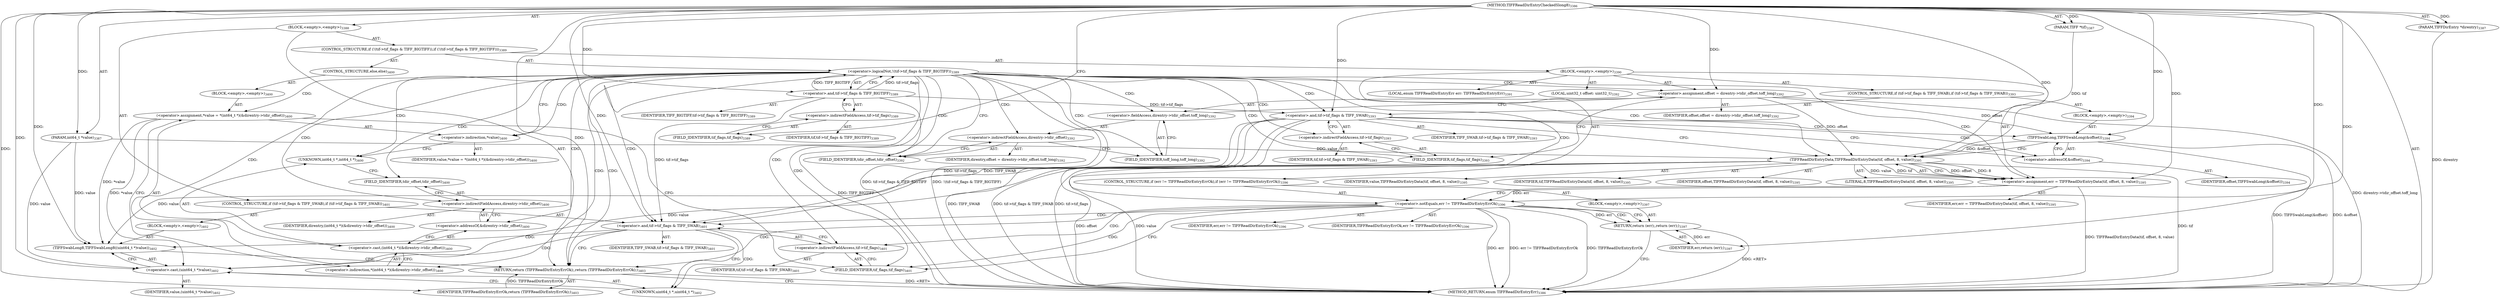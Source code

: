 digraph "TIFFReadDirEntryCheckedSlong8" {  
"86831" [label = <(METHOD,TIFFReadDirEntryCheckedSlong8)<SUB>3386</SUB>> ]
"86832" [label = <(PARAM,TIFF *tif)<SUB>3387</SUB>> ]
"86833" [label = <(PARAM,TIFFDirEntry *direntry)<SUB>3387</SUB>> ]
"86834" [label = <(PARAM,int64_t *value)<SUB>3387</SUB>> ]
"86835" [label = <(BLOCK,&lt;empty&gt;,&lt;empty&gt;)<SUB>3388</SUB>> ]
"86836" [label = <(CONTROL_STRUCTURE,if (!(tif-&gt;tif_flags &amp; TIFF_BIGTIFF)),if (!(tif-&gt;tif_flags &amp; TIFF_BIGTIFF)))<SUB>3389</SUB>> ]
"86837" [label = <(&lt;operator&gt;.logicalNot,!(tif-&gt;tif_flags &amp; TIFF_BIGTIFF))<SUB>3389</SUB>> ]
"86838" [label = <(&lt;operator&gt;.and,tif-&gt;tif_flags &amp; TIFF_BIGTIFF)<SUB>3389</SUB>> ]
"86839" [label = <(&lt;operator&gt;.indirectFieldAccess,tif-&gt;tif_flags)<SUB>3389</SUB>> ]
"86840" [label = <(IDENTIFIER,tif,tif-&gt;tif_flags &amp; TIFF_BIGTIFF)<SUB>3389</SUB>> ]
"86841" [label = <(FIELD_IDENTIFIER,tif_flags,tif_flags)<SUB>3389</SUB>> ]
"86842" [label = <(IDENTIFIER,TIFF_BIGTIFF,tif-&gt;tif_flags &amp; TIFF_BIGTIFF)<SUB>3389</SUB>> ]
"86843" [label = <(BLOCK,&lt;empty&gt;,&lt;empty&gt;)<SUB>3390</SUB>> ]
"86844" [label = <(LOCAL,enum TIFFReadDirEntryErr err: TIFFReadDirEntryErr)<SUB>3391</SUB>> ]
"86845" [label = <(LOCAL,uint32_t offset: uint32_t)<SUB>3392</SUB>> ]
"86846" [label = <(&lt;operator&gt;.assignment,offset = direntry-&gt;tdir_offset.toff_long)<SUB>3392</SUB>> ]
"86847" [label = <(IDENTIFIER,offset,offset = direntry-&gt;tdir_offset.toff_long)<SUB>3392</SUB>> ]
"86848" [label = <(&lt;operator&gt;.fieldAccess,direntry-&gt;tdir_offset.toff_long)<SUB>3392</SUB>> ]
"86849" [label = <(&lt;operator&gt;.indirectFieldAccess,direntry-&gt;tdir_offset)<SUB>3392</SUB>> ]
"86850" [label = <(IDENTIFIER,direntry,offset = direntry-&gt;tdir_offset.toff_long)<SUB>3392</SUB>> ]
"86851" [label = <(FIELD_IDENTIFIER,tdir_offset,tdir_offset)<SUB>3392</SUB>> ]
"86852" [label = <(FIELD_IDENTIFIER,toff_long,toff_long)<SUB>3392</SUB>> ]
"86853" [label = <(CONTROL_STRUCTURE,if (tif-&gt;tif_flags &amp; TIFF_SWAB),if (tif-&gt;tif_flags &amp; TIFF_SWAB))<SUB>3393</SUB>> ]
"86854" [label = <(&lt;operator&gt;.and,tif-&gt;tif_flags &amp; TIFF_SWAB)<SUB>3393</SUB>> ]
"86855" [label = <(&lt;operator&gt;.indirectFieldAccess,tif-&gt;tif_flags)<SUB>3393</SUB>> ]
"86856" [label = <(IDENTIFIER,tif,tif-&gt;tif_flags &amp; TIFF_SWAB)<SUB>3393</SUB>> ]
"86857" [label = <(FIELD_IDENTIFIER,tif_flags,tif_flags)<SUB>3393</SUB>> ]
"86858" [label = <(IDENTIFIER,TIFF_SWAB,tif-&gt;tif_flags &amp; TIFF_SWAB)<SUB>3393</SUB>> ]
"86859" [label = <(BLOCK,&lt;empty&gt;,&lt;empty&gt;)<SUB>3394</SUB>> ]
"86860" [label = <(TIFFSwabLong,TIFFSwabLong(&amp;offset))<SUB>3394</SUB>> ]
"86861" [label = <(&lt;operator&gt;.addressOf,&amp;offset)<SUB>3394</SUB>> ]
"86862" [label = <(IDENTIFIER,offset,TIFFSwabLong(&amp;offset))<SUB>3394</SUB>> ]
"86863" [label = <(&lt;operator&gt;.assignment,err = TIFFReadDirEntryData(tif, offset, 8, value))<SUB>3395</SUB>> ]
"86864" [label = <(IDENTIFIER,err,err = TIFFReadDirEntryData(tif, offset, 8, value))<SUB>3395</SUB>> ]
"86865" [label = <(TIFFReadDirEntryData,TIFFReadDirEntryData(tif, offset, 8, value))<SUB>3395</SUB>> ]
"86866" [label = <(IDENTIFIER,tif,TIFFReadDirEntryData(tif, offset, 8, value))<SUB>3395</SUB>> ]
"86867" [label = <(IDENTIFIER,offset,TIFFReadDirEntryData(tif, offset, 8, value))<SUB>3395</SUB>> ]
"86868" [label = <(LITERAL,8,TIFFReadDirEntryData(tif, offset, 8, value))<SUB>3395</SUB>> ]
"86869" [label = <(IDENTIFIER,value,TIFFReadDirEntryData(tif, offset, 8, value))<SUB>3395</SUB>> ]
"86870" [label = <(CONTROL_STRUCTURE,if (err != TIFFReadDirEntryErrOk),if (err != TIFFReadDirEntryErrOk))<SUB>3396</SUB>> ]
"86871" [label = <(&lt;operator&gt;.notEquals,err != TIFFReadDirEntryErrOk)<SUB>3396</SUB>> ]
"86872" [label = <(IDENTIFIER,err,err != TIFFReadDirEntryErrOk)<SUB>3396</SUB>> ]
"86873" [label = <(IDENTIFIER,TIFFReadDirEntryErrOk,err != TIFFReadDirEntryErrOk)<SUB>3396</SUB>> ]
"86874" [label = <(BLOCK,&lt;empty&gt;,&lt;empty&gt;)<SUB>3397</SUB>> ]
"86875" [label = <(RETURN,return (err);,return (err);)<SUB>3397</SUB>> ]
"86876" [label = <(IDENTIFIER,err,return (err);)<SUB>3397</SUB>> ]
"86877" [label = <(CONTROL_STRUCTURE,else,else)<SUB>3400</SUB>> ]
"86878" [label = <(BLOCK,&lt;empty&gt;,&lt;empty&gt;)<SUB>3400</SUB>> ]
"86879" [label = <(&lt;operator&gt;.assignment,*value = *(int64_t *)(&amp;direntry-&gt;tdir_offset))<SUB>3400</SUB>> ]
"86880" [label = <(&lt;operator&gt;.indirection,*value)<SUB>3400</SUB>> ]
"86881" [label = <(IDENTIFIER,value,*value = *(int64_t *)(&amp;direntry-&gt;tdir_offset))<SUB>3400</SUB>> ]
"86882" [label = <(&lt;operator&gt;.indirection,*(int64_t *)(&amp;direntry-&gt;tdir_offset))<SUB>3400</SUB>> ]
"86883" [label = <(&lt;operator&gt;.cast,(int64_t *)(&amp;direntry-&gt;tdir_offset))<SUB>3400</SUB>> ]
"86884" [label = <(UNKNOWN,int64_t *,int64_t *)<SUB>3400</SUB>> ]
"86885" [label = <(&lt;operator&gt;.addressOf,&amp;direntry-&gt;tdir_offset)<SUB>3400</SUB>> ]
"86886" [label = <(&lt;operator&gt;.indirectFieldAccess,direntry-&gt;tdir_offset)<SUB>3400</SUB>> ]
"86887" [label = <(IDENTIFIER,direntry,(int64_t *)(&amp;direntry-&gt;tdir_offset))<SUB>3400</SUB>> ]
"86888" [label = <(FIELD_IDENTIFIER,tdir_offset,tdir_offset)<SUB>3400</SUB>> ]
"86889" [label = <(CONTROL_STRUCTURE,if (tif-&gt;tif_flags &amp; TIFF_SWAB),if (tif-&gt;tif_flags &amp; TIFF_SWAB))<SUB>3401</SUB>> ]
"86890" [label = <(&lt;operator&gt;.and,tif-&gt;tif_flags &amp; TIFF_SWAB)<SUB>3401</SUB>> ]
"86891" [label = <(&lt;operator&gt;.indirectFieldAccess,tif-&gt;tif_flags)<SUB>3401</SUB>> ]
"86892" [label = <(IDENTIFIER,tif,tif-&gt;tif_flags &amp; TIFF_SWAB)<SUB>3401</SUB>> ]
"86893" [label = <(FIELD_IDENTIFIER,tif_flags,tif_flags)<SUB>3401</SUB>> ]
"86894" [label = <(IDENTIFIER,TIFF_SWAB,tif-&gt;tif_flags &amp; TIFF_SWAB)<SUB>3401</SUB>> ]
"86895" [label = <(BLOCK,&lt;empty&gt;,&lt;empty&gt;)<SUB>3402</SUB>> ]
"86896" [label = <(TIFFSwabLong8,TIFFSwabLong8((uint64_t *)value))<SUB>3402</SUB>> ]
"86897" [label = <(&lt;operator&gt;.cast,(uint64_t *)value)<SUB>3402</SUB>> ]
"86898" [label = <(UNKNOWN,uint64_t *,uint64_t *)<SUB>3402</SUB>> ]
"86899" [label = <(IDENTIFIER,value,(uint64_t *)value)<SUB>3402</SUB>> ]
"86900" [label = <(RETURN,return (TIFFReadDirEntryErrOk);,return (TIFFReadDirEntryErrOk);)<SUB>3403</SUB>> ]
"86901" [label = <(IDENTIFIER,TIFFReadDirEntryErrOk,return (TIFFReadDirEntryErrOk);)<SUB>3403</SUB>> ]
"86902" [label = <(METHOD_RETURN,enum TIFFReadDirEntryErr)<SUB>3386</SUB>> ]
  "86831" -> "86832"  [ label = "AST: "] 
  "86831" -> "86833"  [ label = "AST: "] 
  "86831" -> "86834"  [ label = "AST: "] 
  "86831" -> "86835"  [ label = "AST: "] 
  "86831" -> "86902"  [ label = "AST: "] 
  "86835" -> "86836"  [ label = "AST: "] 
  "86835" -> "86889"  [ label = "AST: "] 
  "86835" -> "86900"  [ label = "AST: "] 
  "86836" -> "86837"  [ label = "AST: "] 
  "86836" -> "86843"  [ label = "AST: "] 
  "86836" -> "86877"  [ label = "AST: "] 
  "86837" -> "86838"  [ label = "AST: "] 
  "86838" -> "86839"  [ label = "AST: "] 
  "86838" -> "86842"  [ label = "AST: "] 
  "86839" -> "86840"  [ label = "AST: "] 
  "86839" -> "86841"  [ label = "AST: "] 
  "86843" -> "86844"  [ label = "AST: "] 
  "86843" -> "86845"  [ label = "AST: "] 
  "86843" -> "86846"  [ label = "AST: "] 
  "86843" -> "86853"  [ label = "AST: "] 
  "86843" -> "86863"  [ label = "AST: "] 
  "86843" -> "86870"  [ label = "AST: "] 
  "86846" -> "86847"  [ label = "AST: "] 
  "86846" -> "86848"  [ label = "AST: "] 
  "86848" -> "86849"  [ label = "AST: "] 
  "86848" -> "86852"  [ label = "AST: "] 
  "86849" -> "86850"  [ label = "AST: "] 
  "86849" -> "86851"  [ label = "AST: "] 
  "86853" -> "86854"  [ label = "AST: "] 
  "86853" -> "86859"  [ label = "AST: "] 
  "86854" -> "86855"  [ label = "AST: "] 
  "86854" -> "86858"  [ label = "AST: "] 
  "86855" -> "86856"  [ label = "AST: "] 
  "86855" -> "86857"  [ label = "AST: "] 
  "86859" -> "86860"  [ label = "AST: "] 
  "86860" -> "86861"  [ label = "AST: "] 
  "86861" -> "86862"  [ label = "AST: "] 
  "86863" -> "86864"  [ label = "AST: "] 
  "86863" -> "86865"  [ label = "AST: "] 
  "86865" -> "86866"  [ label = "AST: "] 
  "86865" -> "86867"  [ label = "AST: "] 
  "86865" -> "86868"  [ label = "AST: "] 
  "86865" -> "86869"  [ label = "AST: "] 
  "86870" -> "86871"  [ label = "AST: "] 
  "86870" -> "86874"  [ label = "AST: "] 
  "86871" -> "86872"  [ label = "AST: "] 
  "86871" -> "86873"  [ label = "AST: "] 
  "86874" -> "86875"  [ label = "AST: "] 
  "86875" -> "86876"  [ label = "AST: "] 
  "86877" -> "86878"  [ label = "AST: "] 
  "86878" -> "86879"  [ label = "AST: "] 
  "86879" -> "86880"  [ label = "AST: "] 
  "86879" -> "86882"  [ label = "AST: "] 
  "86880" -> "86881"  [ label = "AST: "] 
  "86882" -> "86883"  [ label = "AST: "] 
  "86883" -> "86884"  [ label = "AST: "] 
  "86883" -> "86885"  [ label = "AST: "] 
  "86885" -> "86886"  [ label = "AST: "] 
  "86886" -> "86887"  [ label = "AST: "] 
  "86886" -> "86888"  [ label = "AST: "] 
  "86889" -> "86890"  [ label = "AST: "] 
  "86889" -> "86895"  [ label = "AST: "] 
  "86890" -> "86891"  [ label = "AST: "] 
  "86890" -> "86894"  [ label = "AST: "] 
  "86891" -> "86892"  [ label = "AST: "] 
  "86891" -> "86893"  [ label = "AST: "] 
  "86895" -> "86896"  [ label = "AST: "] 
  "86896" -> "86897"  [ label = "AST: "] 
  "86897" -> "86898"  [ label = "AST: "] 
  "86897" -> "86899"  [ label = "AST: "] 
  "86900" -> "86901"  [ label = "AST: "] 
  "86900" -> "86902"  [ label = "CFG: "] 
  "86837" -> "86851"  [ label = "CFG: "] 
  "86837" -> "86880"  [ label = "CFG: "] 
  "86890" -> "86898"  [ label = "CFG: "] 
  "86890" -> "86900"  [ label = "CFG: "] 
  "86838" -> "86837"  [ label = "CFG: "] 
  "86846" -> "86857"  [ label = "CFG: "] 
  "86863" -> "86871"  [ label = "CFG: "] 
  "86891" -> "86890"  [ label = "CFG: "] 
  "86896" -> "86900"  [ label = "CFG: "] 
  "86839" -> "86838"  [ label = "CFG: "] 
  "86848" -> "86846"  [ label = "CFG: "] 
  "86854" -> "86861"  [ label = "CFG: "] 
  "86854" -> "86865"  [ label = "CFG: "] 
  "86865" -> "86863"  [ label = "CFG: "] 
  "86871" -> "86875"  [ label = "CFG: "] 
  "86871" -> "86893"  [ label = "CFG: "] 
  "86879" -> "86893"  [ label = "CFG: "] 
  "86893" -> "86891"  [ label = "CFG: "] 
  "86897" -> "86896"  [ label = "CFG: "] 
  "86841" -> "86839"  [ label = "CFG: "] 
  "86849" -> "86852"  [ label = "CFG: "] 
  "86852" -> "86848"  [ label = "CFG: "] 
  "86855" -> "86854"  [ label = "CFG: "] 
  "86860" -> "86865"  [ label = "CFG: "] 
  "86875" -> "86902"  [ label = "CFG: "] 
  "86880" -> "86884"  [ label = "CFG: "] 
  "86882" -> "86879"  [ label = "CFG: "] 
  "86898" -> "86897"  [ label = "CFG: "] 
  "86851" -> "86849"  [ label = "CFG: "] 
  "86857" -> "86855"  [ label = "CFG: "] 
  "86861" -> "86860"  [ label = "CFG: "] 
  "86883" -> "86882"  [ label = "CFG: "] 
  "86884" -> "86888"  [ label = "CFG: "] 
  "86885" -> "86883"  [ label = "CFG: "] 
  "86886" -> "86885"  [ label = "CFG: "] 
  "86888" -> "86886"  [ label = "CFG: "] 
  "86831" -> "86841"  [ label = "CFG: "] 
  "86900" -> "86902"  [ label = "DDG: &lt;RET&gt;"] 
  "86875" -> "86902"  [ label = "DDG: &lt;RET&gt;"] 
  "86833" -> "86902"  [ label = "DDG: direntry"] 
  "86837" -> "86902"  [ label = "DDG: tif-&gt;tif_flags &amp; TIFF_BIGTIFF"] 
  "86837" -> "86902"  [ label = "DDG: !(tif-&gt;tif_flags &amp; TIFF_BIGTIFF)"] 
  "86846" -> "86902"  [ label = "DDG: direntry-&gt;tdir_offset.toff_long"] 
  "86854" -> "86902"  [ label = "DDG: tif-&gt;tif_flags"] 
  "86854" -> "86902"  [ label = "DDG: TIFF_SWAB"] 
  "86854" -> "86902"  [ label = "DDG: tif-&gt;tif_flags &amp; TIFF_SWAB"] 
  "86860" -> "86902"  [ label = "DDG: &amp;offset"] 
  "86860" -> "86902"  [ label = "DDG: TIFFSwabLong(&amp;offset)"] 
  "86865" -> "86902"  [ label = "DDG: tif"] 
  "86865" -> "86902"  [ label = "DDG: offset"] 
  "86865" -> "86902"  [ label = "DDG: value"] 
  "86863" -> "86902"  [ label = "DDG: TIFFReadDirEntryData(tif, offset, 8, value)"] 
  "86871" -> "86902"  [ label = "DDG: err"] 
  "86871" -> "86902"  [ label = "DDG: err != TIFFReadDirEntryErrOk"] 
  "86838" -> "86902"  [ label = "DDG: TIFF_BIGTIFF"] 
  "86871" -> "86902"  [ label = "DDG: TIFFReadDirEntryErrOk"] 
  "86831" -> "86832"  [ label = "DDG: "] 
  "86831" -> "86833"  [ label = "DDG: "] 
  "86831" -> "86834"  [ label = "DDG: "] 
  "86901" -> "86900"  [ label = "DDG: TIFFReadDirEntryErrOk"] 
  "86831" -> "86900"  [ label = "DDG: "] 
  "86831" -> "86901"  [ label = "DDG: "] 
  "86838" -> "86837"  [ label = "DDG: tif-&gt;tif_flags"] 
  "86838" -> "86837"  [ label = "DDG: TIFF_BIGTIFF"] 
  "86865" -> "86863"  [ label = "DDG: tif"] 
  "86865" -> "86863"  [ label = "DDG: offset"] 
  "86865" -> "86863"  [ label = "DDG: 8"] 
  "86865" -> "86863"  [ label = "DDG: value"] 
  "86838" -> "86890"  [ label = "DDG: tif-&gt;tif_flags"] 
  "86854" -> "86890"  [ label = "DDG: tif-&gt;tif_flags"] 
  "86854" -> "86890"  [ label = "DDG: TIFF_SWAB"] 
  "86831" -> "86890"  [ label = "DDG: "] 
  "86831" -> "86838"  [ label = "DDG: "] 
  "86831" -> "86846"  [ label = "DDG: "] 
  "86831" -> "86863"  [ label = "DDG: "] 
  "86879" -> "86896"  [ label = "DDG: *value"] 
  "86865" -> "86896"  [ label = "DDG: value"] 
  "86834" -> "86896"  [ label = "DDG: value"] 
  "86831" -> "86896"  [ label = "DDG: "] 
  "86838" -> "86854"  [ label = "DDG: tif-&gt;tif_flags"] 
  "86831" -> "86854"  [ label = "DDG: "] 
  "86832" -> "86865"  [ label = "DDG: tif"] 
  "86831" -> "86865"  [ label = "DDG: "] 
  "86846" -> "86865"  [ label = "DDG: offset"] 
  "86860" -> "86865"  [ label = "DDG: &amp;offset"] 
  "86834" -> "86865"  [ label = "DDG: value"] 
  "86863" -> "86871"  [ label = "DDG: err"] 
  "86831" -> "86871"  [ label = "DDG: "] 
  "86876" -> "86875"  [ label = "DDG: err"] 
  "86871" -> "86875"  [ label = "DDG: err"] 
  "86879" -> "86897"  [ label = "DDG: *value"] 
  "86865" -> "86897"  [ label = "DDG: value"] 
  "86834" -> "86897"  [ label = "DDG: value"] 
  "86831" -> "86897"  [ label = "DDG: "] 
  "86846" -> "86860"  [ label = "DDG: offset"] 
  "86831" -> "86860"  [ label = "DDG: "] 
  "86831" -> "86876"  [ label = "DDG: "] 
  "86837" -> "86852"  [ label = "CDG: "] 
  "86837" -> "86890"  [ label = "CDG: "] 
  "86837" -> "86891"  [ label = "CDG: "] 
  "86837" -> "86851"  [ label = "CDG: "] 
  "86837" -> "86885"  [ label = "CDG: "] 
  "86837" -> "86848"  [ label = "CDG: "] 
  "86837" -> "86849"  [ label = "CDG: "] 
  "86837" -> "86879"  [ label = "CDG: "] 
  "86837" -> "86865"  [ label = "CDG: "] 
  "86837" -> "86882"  [ label = "CDG: "] 
  "86837" -> "86888"  [ label = "CDG: "] 
  "86837" -> "86857"  [ label = "CDG: "] 
  "86837" -> "86863"  [ label = "CDG: "] 
  "86837" -> "86855"  [ label = "CDG: "] 
  "86837" -> "86893"  [ label = "CDG: "] 
  "86837" -> "86846"  [ label = "CDG: "] 
  "86837" -> "86880"  [ label = "CDG: "] 
  "86837" -> "86854"  [ label = "CDG: "] 
  "86837" -> "86883"  [ label = "CDG: "] 
  "86837" -> "86886"  [ label = "CDG: "] 
  "86837" -> "86871"  [ label = "CDG: "] 
  "86837" -> "86900"  [ label = "CDG: "] 
  "86837" -> "86884"  [ label = "CDG: "] 
  "86890" -> "86898"  [ label = "CDG: "] 
  "86890" -> "86896"  [ label = "CDG: "] 
  "86890" -> "86897"  [ label = "CDG: "] 
  "86854" -> "86861"  [ label = "CDG: "] 
  "86854" -> "86860"  [ label = "CDG: "] 
  "86871" -> "86890"  [ label = "CDG: "] 
  "86871" -> "86891"  [ label = "CDG: "] 
  "86871" -> "86893"  [ label = "CDG: "] 
  "86871" -> "86900"  [ label = "CDG: "] 
  "86871" -> "86875"  [ label = "CDG: "] 
}
